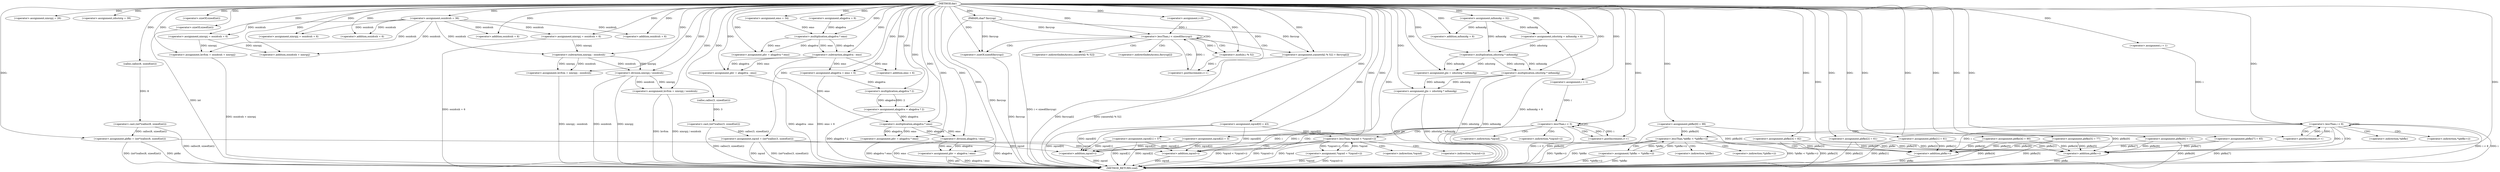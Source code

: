 digraph dar {  
"461168601843688885" [label = "(METHOD,dar)" ]
"461168601843689139" [label = "(METHOD_RETURN,void)" ]
"461168601843688886" [label = "(PARAM,char* fmvyup)" ]
"461168601843688890" [label = "(<operator>.assignment,ninrqzj = 26)" ]
"461168601843688894" [label = "(<operator>.assignment,zdsstxtg = 39)" ]
"461168601843688897" [label = "(<operator>.assignment,pbfkc = (int*)calloc(8, sizeof(int)))" ]
"461168601843688899" [label = "(<operator>.cast,(int*)calloc(8, sizeof(int)))" ]
"461168601843688901" [label = "(calloc,calloc(8, sizeof(int)))" ]
"461168601843688903" [label = "(<operator>.sizeOf,sizeof(int))" ]
"461168601843688906" [label = "(<operator>.assignment,osxidcxh = 36)" ]
"461168601843688909" [label = "(<operator>.assignment,pbfkc[0] = 99)" ]
"461168601843688916" [label = "(<operator>.assignment,ahqpdva = 9)" ]
"461168601843688921" [label = "(<operator>.assignment,emo = 34)" ]
"461168601843688924" [label = "(<operator>.assignment,zqcxd = (int*)calloc(3, sizeof(int)))" ]
"461168601843688926" [label = "(<operator>.cast,(int*)calloc(3, sizeof(int)))" ]
"461168601843688928" [label = "(calloc,calloc(3, sizeof(int)))" ]
"461168601843688930" [label = "(<operator>.sizeOf,sizeof(int))" ]
"461168601843688932" [label = "(<operator>.assignment,ninrqzj = osxidcxh + 6)" ]
"461168601843688934" [label = "(<operator>.addition,osxidcxh + 6)" ]
"461168601843688937" [label = "(<operator>.assignment,ninrqzj = osxidcxh + 6)" ]
"461168601843688939" [label = "(<operator>.addition,osxidcxh + 6)" ]
"461168601843688942" [label = "(<operator>.assignment,zqcxd[0] = 43)" ]
"461168601843688949" [label = "(<operator>.assignment,lxvfcm = osxidcxh + ninrqzj)" ]
"461168601843688951" [label = "(<operator>.addition,osxidcxh + ninrqzj)" ]
"461168601843688954" [label = "(<operator>.assignment,ninrqzj = osxidcxh + 6)" ]
"461168601843688956" [label = "(<operator>.addition,osxidcxh + 6)" ]
"461168601843688959" [label = "(<operator>.assignment,lxvfcm = ninrqzj - osxidcxh)" ]
"461168601843688961" [label = "(<operator>.subtraction,ninrqzj - osxidcxh)" ]
"461168601843688964" [label = "(<operator>.assignment,lxvfcm = ninrqzj / osxidcxh)" ]
"461168601843688966" [label = "(<operator>.division,ninrqzj / osxidcxh)" ]
"461168601843688969" [label = "(<operator>.assignment,phv = ahqpdva * emo)" ]
"461168601843688971" [label = "(<operator>.multiplication,ahqpdva * emo)" ]
"461168601843688974" [label = "(<operator>.assignment,pbfkc[1] = 61)" ]
"461168601843688979" [label = "(<operator>.assignment,phv = ahqpdva - emo)" ]
"461168601843688981" [label = "(<operator>.subtraction,ahqpdva - emo)" ]
"461168601843688984" [label = "(<operator>.assignment,pbfkc[2] = 61)" ]
"461168601843688989" [label = "(<operator>.assignment,pbfkc[3] = 82)" ]
"461168601843688996" [label = "(<operator>.assignment,i=0)" ]
"461168601843688999" [label = "(<operator>.lessThan,i < sizeof(fmvyup))" ]
"461168601843689001" [label = "(<operator>.sizeOf,sizeof(fmvyup))" ]
"461168601843689003" [label = "(<operator>.postIncrement,i++)" ]
"461168601843689006" [label = "(<operator>.assignment,yaxxewh[i % 52] = fmvyup[i])" ]
"461168601843689009" [label = "(<operator>.modulo,i % 52)" ]
"461168601843689015" [label = "(<operator>.assignment,zqcxd[1] = 57)" ]
"461168601843689021" [label = "(<operator>.assignment,mfnmidg = 32)" ]
"461168601843689024" [label = "(<operator>.assignment,zqcxd[2] = 3)" ]
"461168601843689029" [label = "(<operator>.assignment,ahqpdva = emo + 6)" ]
"461168601843689031" [label = "(<operator>.addition,emo + 6)" ]
"461168601843689034" [label = "(<operator>.assignment,ahqpdva = ahqpdva * 2)" ]
"461168601843689036" [label = "(<operator>.multiplication,ahqpdva * 2)" ]
"461168601843689039" [label = "(<operator>.assignment,phv = ahqpdva * emo)" ]
"461168601843689041" [label = "(<operator>.multiplication,ahqpdva * emo)" ]
"461168601843689044" [label = "(<operator>.assignment,phv = ahqpdva / emo)" ]
"461168601843689046" [label = "(<operator>.division,ahqpdva / emo)" ]
"461168601843689052" [label = "(<operator>.assignment,i = 1)" ]
"461168601843689055" [label = "(<operator>.lessThan,i < 3)" ]
"461168601843689058" [label = "(<operator>.postIncrement,i++)" ]
"461168601843689062" [label = "(<operator>.lessThan,*zqcxd < *(zqcxd+i))" ]
"461168601843689066" [label = "(<operator>.addition,zqcxd+i)" ]
"461168601843689070" [label = "(<operator>.assignment,*zqcxd = *(zqcxd+i))" ]
"461168601843689074" [label = "(<operator>.addition,zqcxd+i)" ]
"461168601843689077" [label = "(<operator>.assignment,pbfkc[4] = 90)" ]
"461168601843689082" [label = "(<operator>.assignment,zdsstxtg = mfnmidg + 6)" ]
"461168601843689084" [label = "(<operator>.addition,mfnmidg + 6)" ]
"461168601843689087" [label = "(<operator>.assignment,pbfkc[5] = 77)" ]
"461168601843689092" [label = "(<operator>.assignment,jjlo = zdsstxtg * mfnmidg)" ]
"461168601843689094" [label = "(<operator>.multiplication,zdsstxtg * mfnmidg)" ]
"461168601843689097" [label = "(<operator>.assignment,jjlo = zdsstxtg * mfnmidg)" ]
"461168601843689099" [label = "(<operator>.multiplication,zdsstxtg * mfnmidg)" ]
"461168601843689102" [label = "(<operator>.assignment,pbfkc[6] = 17)" ]
"461168601843689107" [label = "(<operator>.assignment,pbfkc[7] = 65)" ]
"461168601843689114" [label = "(<operator>.assignment,i = 1)" ]
"461168601843689117" [label = "(<operator>.lessThan,i < 8)" ]
"461168601843689120" [label = "(<operator>.postIncrement,i++)" ]
"461168601843689124" [label = "(<operator>.lessThan,*pbfkc < *(pbfkc+i))" ]
"461168601843689128" [label = "(<operator>.addition,pbfkc+i)" ]
"461168601843689132" [label = "(<operator>.assignment,*pbfkc = *(pbfkc+i))" ]
"461168601843689136" [label = "(<operator>.addition,pbfkc+i)" ]
"461168601843689007" [label = "(<operator>.indirectIndexAccess,yaxxewh[i % 52])" ]
"461168601843689012" [label = "(<operator>.indirectIndexAccess,fmvyup[i])" ]
"461168601843689063" [label = "(<operator>.indirection,*zqcxd)" ]
"461168601843689065" [label = "(<operator>.indirection,*(zqcxd+i))" ]
"461168601843689071" [label = "(<operator>.indirection,*zqcxd)" ]
"461168601843689073" [label = "(<operator>.indirection,*(zqcxd+i))" ]
"461168601843689125" [label = "(<operator>.indirection,*pbfkc)" ]
"461168601843689127" [label = "(<operator>.indirection,*(pbfkc+i))" ]
"461168601843689133" [label = "(<operator>.indirection,*pbfkc)" ]
"461168601843689135" [label = "(<operator>.indirection,*(pbfkc+i))" ]
  "461168601843689024" -> "461168601843689139"  [ label = "DDG: zqcxd[2]"] 
  "461168601843689097" -> "461168601843689139"  [ label = "DDG: jjlo"] 
  "461168601843688959" -> "461168601843689139"  [ label = "DDG: ninrqzj - osxidcxh"] 
  "461168601843689070" -> "461168601843689139"  [ label = "DDG: *zqcxd"] 
  "461168601843688964" -> "461168601843689139"  [ label = "DDG: ninrqzj / osxidcxh"] 
  "461168601843689124" -> "461168601843689139"  [ label = "DDG: *pbfkc < *(pbfkc+i)"] 
  "461168601843689082" -> "461168601843689139"  [ label = "DDG: mfnmidg + 6"] 
  "461168601843689070" -> "461168601843689139"  [ label = "DDG: *(zqcxd+i)"] 
  "461168601843689046" -> "461168601843689139"  [ label = "DDG: ahqpdva"] 
  "461168601843688964" -> "461168601843689139"  [ label = "DDG: lxvfcm"] 
  "461168601843689117" -> "461168601843689139"  [ label = "DDG: i < 8"] 
  "461168601843689062" -> "461168601843689139"  [ label = "DDG: *zqcxd < *(zqcxd+i)"] 
  "461168601843689044" -> "461168601843689139"  [ label = "DDG: phv"] 
  "461168601843689102" -> "461168601843689139"  [ label = "DDG: pbfkc[6]"] 
  "461168601843689136" -> "461168601843689139"  [ label = "DDG: pbfkc"] 
  "461168601843688999" -> "461168601843689139"  [ label = "DDG: i < sizeof(fmvyup)"] 
  "461168601843688886" -> "461168601843689139"  [ label = "DDG: fmvyup"] 
  "461168601843688949" -> "461168601843689139"  [ label = "DDG: osxidcxh + ninrqzj"] 
  "461168601843688954" -> "461168601843689139"  [ label = "DDG: osxidcxh + 6"] 
  "461168601843689117" -> "461168601843689139"  [ label = "DDG: i"] 
  "461168601843689128" -> "461168601843689139"  [ label = "DDG: pbfkc"] 
  "461168601843688897" -> "461168601843689139"  [ label = "DDG: (int*)calloc(8, sizeof(int))"] 
  "461168601843689124" -> "461168601843689139"  [ label = "DDG: *(pbfkc+i)"] 
  "461168601843689029" -> "461168601843689139"  [ label = "DDG: emo + 6"] 
  "461168601843688909" -> "461168601843689139"  [ label = "DDG: pbfkc[0]"] 
  "461168601843689132" -> "461168601843689139"  [ label = "DDG: *pbfkc"] 
  "461168601843689132" -> "461168601843689139"  [ label = "DDG: *(pbfkc+i)"] 
  "461168601843689006" -> "461168601843689139"  [ label = "DDG: fmvyup[i]"] 
  "461168601843689124" -> "461168601843689139"  [ label = "DDG: *pbfkc"] 
  "461168601843689044" -> "461168601843689139"  [ label = "DDG: ahqpdva / emo"] 
  "461168601843689099" -> "461168601843689139"  [ label = "DDG: zdsstxtg"] 
  "461168601843689034" -> "461168601843689139"  [ label = "DDG: ahqpdva * 2"] 
  "461168601843689046" -> "461168601843689139"  [ label = "DDG: emo"] 
  "461168601843688897" -> "461168601843689139"  [ label = "DDG: pbfkc"] 
  "461168601843689001" -> "461168601843689139"  [ label = "DDG: fmvyup"] 
  "461168601843689097" -> "461168601843689139"  [ label = "DDG: zdsstxtg * mfnmidg"] 
  "461168601843688989" -> "461168601843689139"  [ label = "DDG: pbfkc[3]"] 
  "461168601843689006" -> "461168601843689139"  [ label = "DDG: yaxxewh[i % 52]"] 
  "461168601843688979" -> "461168601843689139"  [ label = "DDG: ahqpdva - emo"] 
  "461168601843688942" -> "461168601843689139"  [ label = "DDG: zqcxd[0]"] 
  "461168601843689015" -> "461168601843689139"  [ label = "DDG: zqcxd[1]"] 
  "461168601843689039" -> "461168601843689139"  [ label = "DDG: ahqpdva * emo"] 
  "461168601843688899" -> "461168601843689139"  [ label = "DDG: calloc(8, sizeof(int))"] 
  "461168601843689077" -> "461168601843689139"  [ label = "DDG: pbfkc[4]"] 
  "461168601843689062" -> "461168601843689139"  [ label = "DDG: *(zqcxd+i)"] 
  "461168601843689107" -> "461168601843689139"  [ label = "DDG: pbfkc[7]"] 
  "461168601843688926" -> "461168601843689139"  [ label = "DDG: calloc(3, sizeof(int))"] 
  "461168601843688974" -> "461168601843689139"  [ label = "DDG: pbfkc[1]"] 
  "461168601843688966" -> "461168601843689139"  [ label = "DDG: osxidcxh"] 
  "461168601843689062" -> "461168601843689139"  [ label = "DDG: *zqcxd"] 
  "461168601843688966" -> "461168601843689139"  [ label = "DDG: ninrqzj"] 
  "461168601843688984" -> "461168601843689139"  [ label = "DDG: pbfkc[2]"] 
  "461168601843688924" -> "461168601843689139"  [ label = "DDG: zqcxd"] 
  "461168601843688930" -> "461168601843689139"  [ label = "DDG: int"] 
  "461168601843689087" -> "461168601843689139"  [ label = "DDG: pbfkc[5]"] 
  "461168601843689055" -> "461168601843689139"  [ label = "DDG: i < 3"] 
  "461168601843689099" -> "461168601843689139"  [ label = "DDG: mfnmidg"] 
  "461168601843689074" -> "461168601843689139"  [ label = "DDG: zqcxd"] 
  "461168601843688924" -> "461168601843689139"  [ label = "DDG: (int*)calloc(3, sizeof(int))"] 
  "461168601843689066" -> "461168601843689139"  [ label = "DDG: zqcxd"] 
  "461168601843688885" -> "461168601843688886"  [ label = "DDG: "] 
  "461168601843688885" -> "461168601843688890"  [ label = "DDG: "] 
  "461168601843688885" -> "461168601843688894"  [ label = "DDG: "] 
  "461168601843688899" -> "461168601843688897"  [ label = "DDG: calloc(8, sizeof(int))"] 
  "461168601843688885" -> "461168601843688897"  [ label = "DDG: "] 
  "461168601843688901" -> "461168601843688899"  [ label = "DDG: 8"] 
  "461168601843688885" -> "461168601843688901"  [ label = "DDG: "] 
  "461168601843688885" -> "461168601843688903"  [ label = "DDG: "] 
  "461168601843688885" -> "461168601843688906"  [ label = "DDG: "] 
  "461168601843688885" -> "461168601843688909"  [ label = "DDG: "] 
  "461168601843688885" -> "461168601843688916"  [ label = "DDG: "] 
  "461168601843688885" -> "461168601843688921"  [ label = "DDG: "] 
  "461168601843688926" -> "461168601843688924"  [ label = "DDG: calloc(3, sizeof(int))"] 
  "461168601843688885" -> "461168601843688924"  [ label = "DDG: "] 
  "461168601843688928" -> "461168601843688926"  [ label = "DDG: 3"] 
  "461168601843688885" -> "461168601843688928"  [ label = "DDG: "] 
  "461168601843688885" -> "461168601843688930"  [ label = "DDG: "] 
  "461168601843688906" -> "461168601843688932"  [ label = "DDG: osxidcxh"] 
  "461168601843688885" -> "461168601843688932"  [ label = "DDG: "] 
  "461168601843688906" -> "461168601843688934"  [ label = "DDG: osxidcxh"] 
  "461168601843688885" -> "461168601843688934"  [ label = "DDG: "] 
  "461168601843688885" -> "461168601843688937"  [ label = "DDG: "] 
  "461168601843688906" -> "461168601843688937"  [ label = "DDG: osxidcxh"] 
  "461168601843688885" -> "461168601843688939"  [ label = "DDG: "] 
  "461168601843688906" -> "461168601843688939"  [ label = "DDG: osxidcxh"] 
  "461168601843688885" -> "461168601843688942"  [ label = "DDG: "] 
  "461168601843688885" -> "461168601843688949"  [ label = "DDG: "] 
  "461168601843688906" -> "461168601843688949"  [ label = "DDG: osxidcxh"] 
  "461168601843688937" -> "461168601843688949"  [ label = "DDG: ninrqzj"] 
  "461168601843688885" -> "461168601843688951"  [ label = "DDG: "] 
  "461168601843688906" -> "461168601843688951"  [ label = "DDG: osxidcxh"] 
  "461168601843688937" -> "461168601843688951"  [ label = "DDG: ninrqzj"] 
  "461168601843688885" -> "461168601843688954"  [ label = "DDG: "] 
  "461168601843688906" -> "461168601843688954"  [ label = "DDG: osxidcxh"] 
  "461168601843688885" -> "461168601843688956"  [ label = "DDG: "] 
  "461168601843688906" -> "461168601843688956"  [ label = "DDG: osxidcxh"] 
  "461168601843688961" -> "461168601843688959"  [ label = "DDG: ninrqzj"] 
  "461168601843688961" -> "461168601843688959"  [ label = "DDG: osxidcxh"] 
  "461168601843688885" -> "461168601843688959"  [ label = "DDG: "] 
  "461168601843688954" -> "461168601843688961"  [ label = "DDG: ninrqzj"] 
  "461168601843688885" -> "461168601843688961"  [ label = "DDG: "] 
  "461168601843688906" -> "461168601843688961"  [ label = "DDG: osxidcxh"] 
  "461168601843688966" -> "461168601843688964"  [ label = "DDG: ninrqzj"] 
  "461168601843688966" -> "461168601843688964"  [ label = "DDG: osxidcxh"] 
  "461168601843688885" -> "461168601843688964"  [ label = "DDG: "] 
  "461168601843688961" -> "461168601843688966"  [ label = "DDG: ninrqzj"] 
  "461168601843688885" -> "461168601843688966"  [ label = "DDG: "] 
  "461168601843688961" -> "461168601843688966"  [ label = "DDG: osxidcxh"] 
  "461168601843688971" -> "461168601843688969"  [ label = "DDG: ahqpdva"] 
  "461168601843688971" -> "461168601843688969"  [ label = "DDG: emo"] 
  "461168601843688885" -> "461168601843688969"  [ label = "DDG: "] 
  "461168601843688916" -> "461168601843688971"  [ label = "DDG: ahqpdva"] 
  "461168601843688885" -> "461168601843688971"  [ label = "DDG: "] 
  "461168601843688921" -> "461168601843688971"  [ label = "DDG: emo"] 
  "461168601843688885" -> "461168601843688974"  [ label = "DDG: "] 
  "461168601843688981" -> "461168601843688979"  [ label = "DDG: ahqpdva"] 
  "461168601843688981" -> "461168601843688979"  [ label = "DDG: emo"] 
  "461168601843688885" -> "461168601843688979"  [ label = "DDG: "] 
  "461168601843688971" -> "461168601843688981"  [ label = "DDG: ahqpdva"] 
  "461168601843688885" -> "461168601843688981"  [ label = "DDG: "] 
  "461168601843688971" -> "461168601843688981"  [ label = "DDG: emo"] 
  "461168601843688885" -> "461168601843688984"  [ label = "DDG: "] 
  "461168601843688885" -> "461168601843688989"  [ label = "DDG: "] 
  "461168601843688885" -> "461168601843688996"  [ label = "DDG: "] 
  "461168601843689003" -> "461168601843688999"  [ label = "DDG: i"] 
  "461168601843688996" -> "461168601843688999"  [ label = "DDG: i"] 
  "461168601843688885" -> "461168601843688999"  [ label = "DDG: "] 
  "461168601843688886" -> "461168601843688999"  [ label = "DDG: fmvyup"] 
  "461168601843688886" -> "461168601843689001"  [ label = "DDG: fmvyup"] 
  "461168601843688885" -> "461168601843689001"  [ label = "DDG: "] 
  "461168601843689009" -> "461168601843689003"  [ label = "DDG: i"] 
  "461168601843688885" -> "461168601843689003"  [ label = "DDG: "] 
  "461168601843688886" -> "461168601843689006"  [ label = "DDG: fmvyup"] 
  "461168601843688885" -> "461168601843689006"  [ label = "DDG: "] 
  "461168601843688999" -> "461168601843689009"  [ label = "DDG: i"] 
  "461168601843688885" -> "461168601843689009"  [ label = "DDG: "] 
  "461168601843688885" -> "461168601843689015"  [ label = "DDG: "] 
  "461168601843688885" -> "461168601843689021"  [ label = "DDG: "] 
  "461168601843688885" -> "461168601843689024"  [ label = "DDG: "] 
  "461168601843688981" -> "461168601843689029"  [ label = "DDG: emo"] 
  "461168601843688885" -> "461168601843689029"  [ label = "DDG: "] 
  "461168601843688981" -> "461168601843689031"  [ label = "DDG: emo"] 
  "461168601843688885" -> "461168601843689031"  [ label = "DDG: "] 
  "461168601843689036" -> "461168601843689034"  [ label = "DDG: ahqpdva"] 
  "461168601843689036" -> "461168601843689034"  [ label = "DDG: 2"] 
  "461168601843688885" -> "461168601843689034"  [ label = "DDG: "] 
  "461168601843689029" -> "461168601843689036"  [ label = "DDG: ahqpdva"] 
  "461168601843688885" -> "461168601843689036"  [ label = "DDG: "] 
  "461168601843689041" -> "461168601843689039"  [ label = "DDG: ahqpdva"] 
  "461168601843689041" -> "461168601843689039"  [ label = "DDG: emo"] 
  "461168601843688885" -> "461168601843689039"  [ label = "DDG: "] 
  "461168601843689034" -> "461168601843689041"  [ label = "DDG: ahqpdva"] 
  "461168601843688885" -> "461168601843689041"  [ label = "DDG: "] 
  "461168601843688981" -> "461168601843689041"  [ label = "DDG: emo"] 
  "461168601843689046" -> "461168601843689044"  [ label = "DDG: ahqpdva"] 
  "461168601843689046" -> "461168601843689044"  [ label = "DDG: emo"] 
  "461168601843688885" -> "461168601843689044"  [ label = "DDG: "] 
  "461168601843689041" -> "461168601843689046"  [ label = "DDG: ahqpdva"] 
  "461168601843688885" -> "461168601843689046"  [ label = "DDG: "] 
  "461168601843689041" -> "461168601843689046"  [ label = "DDG: emo"] 
  "461168601843688885" -> "461168601843689052"  [ label = "DDG: "] 
  "461168601843689058" -> "461168601843689055"  [ label = "DDG: i"] 
  "461168601843689052" -> "461168601843689055"  [ label = "DDG: i"] 
  "461168601843688885" -> "461168601843689055"  [ label = "DDG: "] 
  "461168601843688885" -> "461168601843689058"  [ label = "DDG: "] 
  "461168601843689055" -> "461168601843689058"  [ label = "DDG: i"] 
  "461168601843689070" -> "461168601843689062"  [ label = "DDG: *zqcxd"] 
  "461168601843688942" -> "461168601843689062"  [ label = "DDG: zqcxd[0]"] 
  "461168601843689024" -> "461168601843689066"  [ label = "DDG: zqcxd[2]"] 
  "461168601843688942" -> "461168601843689066"  [ label = "DDG: zqcxd[0]"] 
  "461168601843689015" -> "461168601843689066"  [ label = "DDG: zqcxd[1]"] 
  "461168601843688924" -> "461168601843689066"  [ label = "DDG: zqcxd"] 
  "461168601843688885" -> "461168601843689066"  [ label = "DDG: "] 
  "461168601843689055" -> "461168601843689066"  [ label = "DDG: i"] 
  "461168601843689062" -> "461168601843689070"  [ label = "DDG: *(zqcxd+i)"] 
  "461168601843689024" -> "461168601843689074"  [ label = "DDG: zqcxd[2]"] 
  "461168601843688942" -> "461168601843689074"  [ label = "DDG: zqcxd[0]"] 
  "461168601843689015" -> "461168601843689074"  [ label = "DDG: zqcxd[1]"] 
  "461168601843688885" -> "461168601843689074"  [ label = "DDG: "] 
  "461168601843688924" -> "461168601843689074"  [ label = "DDG: zqcxd"] 
  "461168601843689055" -> "461168601843689074"  [ label = "DDG: i"] 
  "461168601843688885" -> "461168601843689077"  [ label = "DDG: "] 
  "461168601843689021" -> "461168601843689082"  [ label = "DDG: mfnmidg"] 
  "461168601843688885" -> "461168601843689082"  [ label = "DDG: "] 
  "461168601843689021" -> "461168601843689084"  [ label = "DDG: mfnmidg"] 
  "461168601843688885" -> "461168601843689084"  [ label = "DDG: "] 
  "461168601843688885" -> "461168601843689087"  [ label = "DDG: "] 
  "461168601843689094" -> "461168601843689092"  [ label = "DDG: zdsstxtg"] 
  "461168601843689094" -> "461168601843689092"  [ label = "DDG: mfnmidg"] 
  "461168601843688885" -> "461168601843689092"  [ label = "DDG: "] 
  "461168601843689082" -> "461168601843689094"  [ label = "DDG: zdsstxtg"] 
  "461168601843688885" -> "461168601843689094"  [ label = "DDG: "] 
  "461168601843689021" -> "461168601843689094"  [ label = "DDG: mfnmidg"] 
  "461168601843689099" -> "461168601843689097"  [ label = "DDG: zdsstxtg"] 
  "461168601843689099" -> "461168601843689097"  [ label = "DDG: mfnmidg"] 
  "461168601843688885" -> "461168601843689097"  [ label = "DDG: "] 
  "461168601843689094" -> "461168601843689099"  [ label = "DDG: zdsstxtg"] 
  "461168601843688885" -> "461168601843689099"  [ label = "DDG: "] 
  "461168601843689094" -> "461168601843689099"  [ label = "DDG: mfnmidg"] 
  "461168601843688885" -> "461168601843689102"  [ label = "DDG: "] 
  "461168601843688885" -> "461168601843689107"  [ label = "DDG: "] 
  "461168601843688885" -> "461168601843689114"  [ label = "DDG: "] 
  "461168601843689114" -> "461168601843689117"  [ label = "DDG: i"] 
  "461168601843689120" -> "461168601843689117"  [ label = "DDG: i"] 
  "461168601843688885" -> "461168601843689117"  [ label = "DDG: "] 
  "461168601843688885" -> "461168601843689120"  [ label = "DDG: "] 
  "461168601843689117" -> "461168601843689120"  [ label = "DDG: i"] 
  "461168601843688909" -> "461168601843689124"  [ label = "DDG: pbfkc[0]"] 
  "461168601843689132" -> "461168601843689124"  [ label = "DDG: *pbfkc"] 
  "461168601843688909" -> "461168601843689128"  [ label = "DDG: pbfkc[0]"] 
  "461168601843688897" -> "461168601843689128"  [ label = "DDG: pbfkc"] 
  "461168601843688989" -> "461168601843689128"  [ label = "DDG: pbfkc[3]"] 
  "461168601843688974" -> "461168601843689128"  [ label = "DDG: pbfkc[1]"] 
  "461168601843688984" -> "461168601843689128"  [ label = "DDG: pbfkc[2]"] 
  "461168601843689087" -> "461168601843689128"  [ label = "DDG: pbfkc[5]"] 
  "461168601843689102" -> "461168601843689128"  [ label = "DDG: pbfkc[6]"] 
  "461168601843689077" -> "461168601843689128"  [ label = "DDG: pbfkc[4]"] 
  "461168601843689107" -> "461168601843689128"  [ label = "DDG: pbfkc[7]"] 
  "461168601843688885" -> "461168601843689128"  [ label = "DDG: "] 
  "461168601843689117" -> "461168601843689128"  [ label = "DDG: i"] 
  "461168601843689124" -> "461168601843689132"  [ label = "DDG: *(pbfkc+i)"] 
  "461168601843689102" -> "461168601843689136"  [ label = "DDG: pbfkc[6]"] 
  "461168601843688909" -> "461168601843689136"  [ label = "DDG: pbfkc[0]"] 
  "461168601843688989" -> "461168601843689136"  [ label = "DDG: pbfkc[3]"] 
  "461168601843688974" -> "461168601843689136"  [ label = "DDG: pbfkc[1]"] 
  "461168601843688984" -> "461168601843689136"  [ label = "DDG: pbfkc[2]"] 
  "461168601843689087" -> "461168601843689136"  [ label = "DDG: pbfkc[5]"] 
  "461168601843689077" -> "461168601843689136"  [ label = "DDG: pbfkc[4]"] 
  "461168601843689107" -> "461168601843689136"  [ label = "DDG: pbfkc[7]"] 
  "461168601843688885" -> "461168601843689136"  [ label = "DDG: "] 
  "461168601843689117" -> "461168601843689136"  [ label = "DDG: i"] 
  "461168601843688999" -> "461168601843689012"  [ label = "CDG: "] 
  "461168601843688999" -> "461168601843689009"  [ label = "CDG: "] 
  "461168601843688999" -> "461168601843688999"  [ label = "CDG: "] 
  "461168601843688999" -> "461168601843689006"  [ label = "CDG: "] 
  "461168601843688999" -> "461168601843689007"  [ label = "CDG: "] 
  "461168601843688999" -> "461168601843689001"  [ label = "CDG: "] 
  "461168601843688999" -> "461168601843689003"  [ label = "CDG: "] 
  "461168601843689055" -> "461168601843689062"  [ label = "CDG: "] 
  "461168601843689055" -> "461168601843689058"  [ label = "CDG: "] 
  "461168601843689055" -> "461168601843689063"  [ label = "CDG: "] 
  "461168601843689055" -> "461168601843689066"  [ label = "CDG: "] 
  "461168601843689055" -> "461168601843689065"  [ label = "CDG: "] 
  "461168601843689055" -> "461168601843689055"  [ label = "CDG: "] 
  "461168601843689062" -> "461168601843689074"  [ label = "CDG: "] 
  "461168601843689062" -> "461168601843689073"  [ label = "CDG: "] 
  "461168601843689062" -> "461168601843689070"  [ label = "CDG: "] 
  "461168601843689062" -> "461168601843689071"  [ label = "CDG: "] 
  "461168601843689117" -> "461168601843689117"  [ label = "CDG: "] 
  "461168601843689117" -> "461168601843689125"  [ label = "CDG: "] 
  "461168601843689117" -> "461168601843689127"  [ label = "CDG: "] 
  "461168601843689117" -> "461168601843689124"  [ label = "CDG: "] 
  "461168601843689117" -> "461168601843689120"  [ label = "CDG: "] 
  "461168601843689117" -> "461168601843689128"  [ label = "CDG: "] 
  "461168601843689124" -> "461168601843689136"  [ label = "CDG: "] 
  "461168601843689124" -> "461168601843689133"  [ label = "CDG: "] 
  "461168601843689124" -> "461168601843689135"  [ label = "CDG: "] 
  "461168601843689124" -> "461168601843689132"  [ label = "CDG: "] 
}
